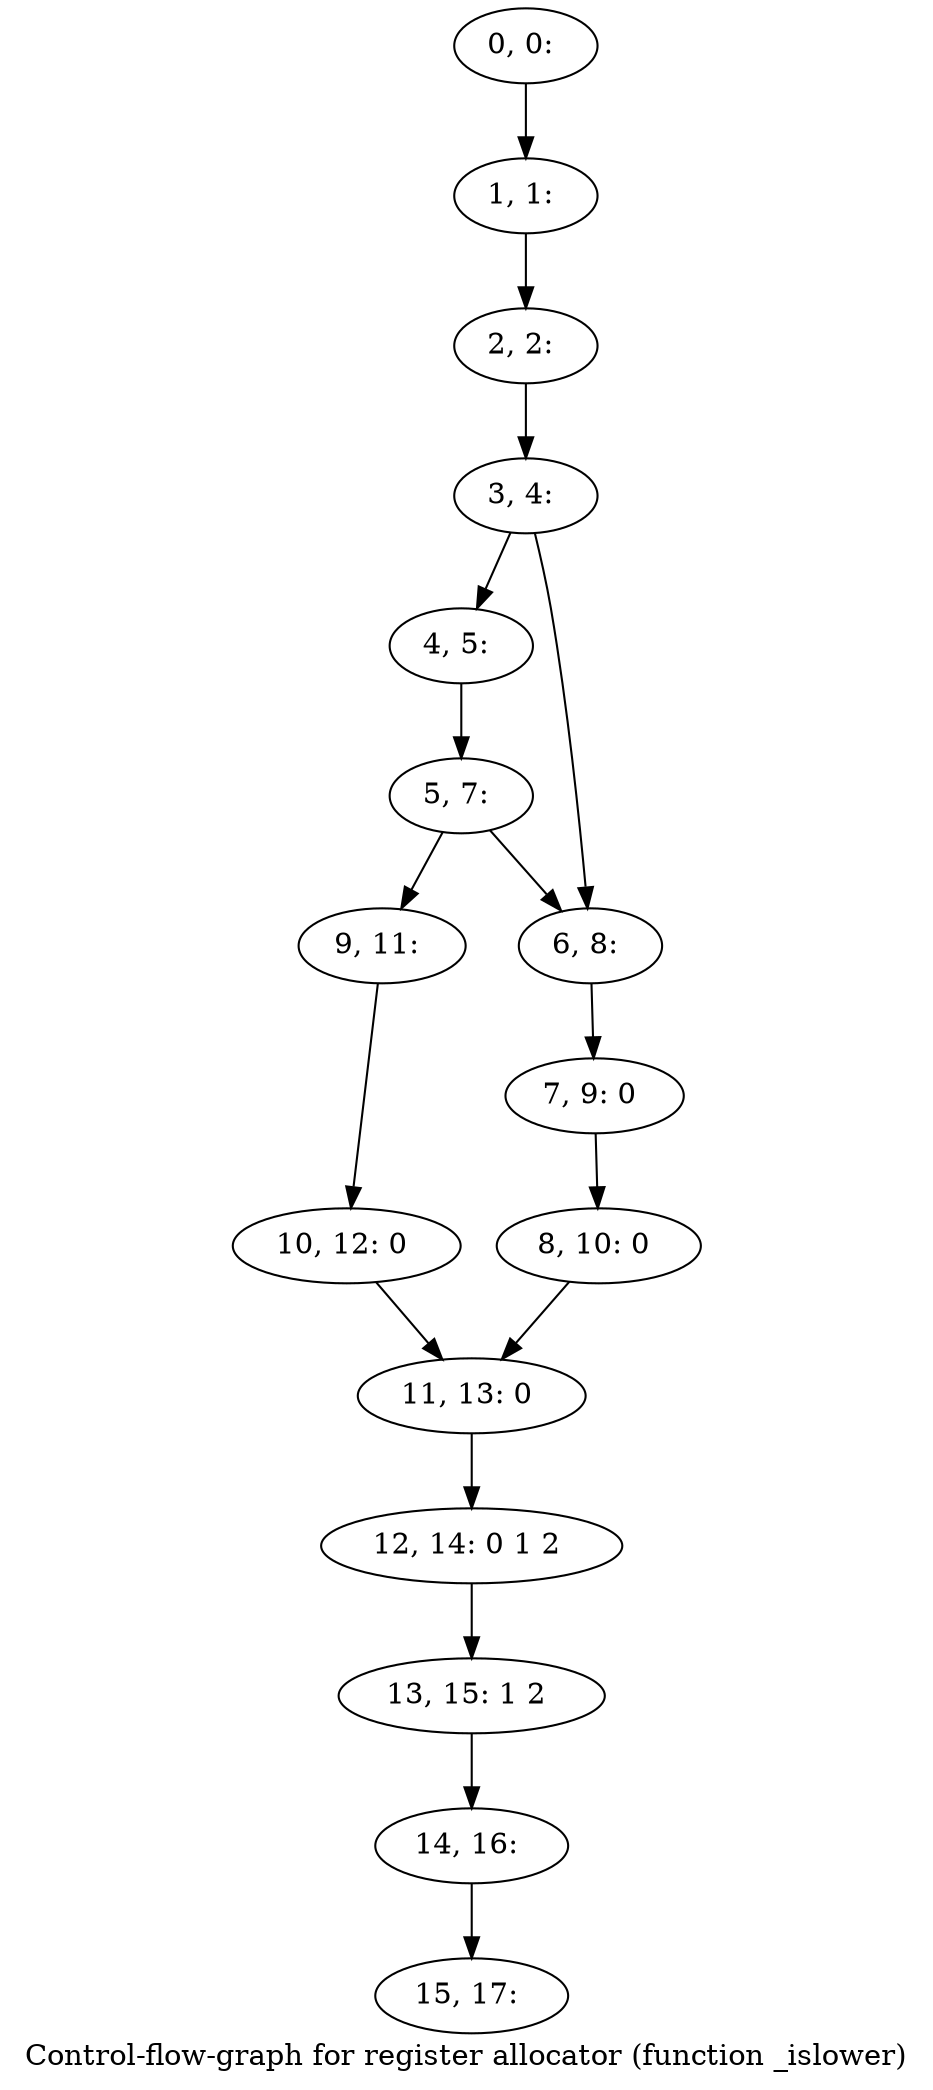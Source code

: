 digraph G {
graph [label="Control-flow-graph for register allocator (function _islower)"]
0[label="0, 0: "];
1[label="1, 1: "];
2[label="2, 2: "];
3[label="3, 4: "];
4[label="4, 5: "];
5[label="5, 7: "];
6[label="6, 8: "];
7[label="7, 9: 0 "];
8[label="8, 10: 0 "];
9[label="9, 11: "];
10[label="10, 12: 0 "];
11[label="11, 13: 0 "];
12[label="12, 14: 0 1 2 "];
13[label="13, 15: 1 2 "];
14[label="14, 16: "];
15[label="15, 17: "];
0->1 ;
1->2 ;
2->3 ;
3->4 ;
3->6 ;
4->5 ;
5->6 ;
5->9 ;
6->7 ;
7->8 ;
8->11 ;
9->10 ;
10->11 ;
11->12 ;
12->13 ;
13->14 ;
14->15 ;
}
